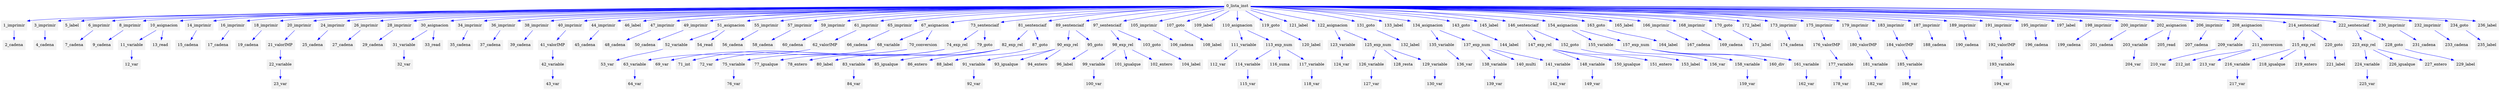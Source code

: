 digraph G {node[shape=box, style=filled, color=Gray95]; edge[color=blue];rankdir=UD 

"0_lista_inst"->"1_imprimir"
"1_imprimir"->"2_cadena"


"0_lista_inst"->"3_imprimir"
"3_imprimir"->"4_cadena"


"0_lista_inst"->"5_label"

"0_lista_inst"->"6_imprimir"
"6_imprimir"->"7_cadena"


"0_lista_inst"->"8_imprimir"
"8_imprimir"->"9_cadena"


"0_lista_inst"->"10_asignacion"
"10_asignacion"->"11_variable"
"11_variable"->"12_var"


"10_asignacion"->"13_read"


"0_lista_inst"->"14_imprimir"
"14_imprimir"->"15_cadena"


"0_lista_inst"->"16_imprimir"
"16_imprimir"->"17_cadena"


"0_lista_inst"->"18_imprimir"
"18_imprimir"->"19_cadena"


"0_lista_inst"->"20_imprimir"
"20_imprimir"->"21_valorIMP"
"21_valorIMP"->"22_variable"
"22_variable"->"23_var"




"0_lista_inst"->"24_imprimir"
"24_imprimir"->"25_cadena"


"0_lista_inst"->"26_imprimir"
"26_imprimir"->"27_cadena"


"0_lista_inst"->"28_imprimir"
"28_imprimir"->"29_cadena"


"0_lista_inst"->"30_asignacion"
"30_asignacion"->"31_variable"
"31_variable"->"32_var"


"30_asignacion"->"33_read"


"0_lista_inst"->"34_imprimir"
"34_imprimir"->"35_cadena"


"0_lista_inst"->"36_imprimir"
"36_imprimir"->"37_cadena"


"0_lista_inst"->"38_imprimir"
"38_imprimir"->"39_cadena"


"0_lista_inst"->"40_imprimir"
"40_imprimir"->"41_valorIMP"
"41_valorIMP"->"42_variable"
"42_variable"->"43_var"




"0_lista_inst"->"44_imprimir"
"44_imprimir"->"45_cadena"


"0_lista_inst"->"46_label"

"0_lista_inst"->"47_imprimir"
"47_imprimir"->"48_cadena"


"0_lista_inst"->"49_imprimir"
"49_imprimir"->"50_cadena"


"0_lista_inst"->"51_asignacion"
"51_asignacion"->"52_variable"
"52_variable"->"53_var"


"51_asignacion"->"54_read"


"0_lista_inst"->"55_imprimir"
"55_imprimir"->"56_cadena"


"0_lista_inst"->"57_imprimir"
"57_imprimir"->"58_cadena"


"0_lista_inst"->"59_imprimir"
"59_imprimir"->"60_cadena"


"0_lista_inst"->"61_imprimir"
"61_imprimir"->"62_valorIMP"
"62_valorIMP"->"63_variable"
"63_variable"->"64_var"




"0_lista_inst"->"65_imprimir"
"65_imprimir"->"66_cadena"


"0_lista_inst"->"67_asignacion"
"67_asignacion"->"68_variable"
"68_variable"->"69_var"


"67_asignacion"->"70_conversion"
"70_conversion"->"71_int"

"70_conversion"->"72_var"



"0_lista_inst"->"73_sentenciaif"
"73_sentenciaif"->"74_exp_rel"
"74_exp_rel"->"75_variable"
"75_variable"->"76_var"


"74_exp_rel"->"77_igualque"

"74_exp_rel"->"78_entero"


"73_sentenciaif"->"79_goto"
"79_goto"->"80_label"



"0_lista_inst"->"81_sentenciaif"
"81_sentenciaif"->"82_exp_rel"
"82_exp_rel"->"83_variable"
"83_variable"->"84_var"


"82_exp_rel"->"85_igualque"

"82_exp_rel"->"86_entero"


"81_sentenciaif"->"87_goto"
"87_goto"->"88_label"



"0_lista_inst"->"89_sentenciaif"
"89_sentenciaif"->"90_exp_rel"
"90_exp_rel"->"91_variable"
"91_variable"->"92_var"


"90_exp_rel"->"93_igualque"

"90_exp_rel"->"94_entero"


"89_sentenciaif"->"95_goto"
"95_goto"->"96_label"



"0_lista_inst"->"97_sentenciaif"
"97_sentenciaif"->"98_exp_rel"
"98_exp_rel"->"99_variable"
"99_variable"->"100_var"


"98_exp_rel"->"101_igualque"

"98_exp_rel"->"102_entero"


"97_sentenciaif"->"103_goto"
"103_goto"->"104_label"



"0_lista_inst"->"105_imprimir"
"105_imprimir"->"106_cadena"


"0_lista_inst"->"107_goto"
"107_goto"->"108_label"


"0_lista_inst"->"109_label"

"0_lista_inst"->"110_asignacion"
"110_asignacion"->"111_variable"
"111_variable"->"112_var"


"110_asignacion"->"113_exp_num"
"113_exp_num"->"114_variable"
"114_variable"->"115_var"


"113_exp_num"->"116_suma"

"113_exp_num"->"117_variable"
"117_variable"->"118_var"




"0_lista_inst"->"119_goto"
"119_goto"->"120_label"


"0_lista_inst"->"121_label"

"0_lista_inst"->"122_asignacion"
"122_asignacion"->"123_variable"
"123_variable"->"124_var"


"122_asignacion"->"125_exp_num"
"125_exp_num"->"126_variable"
"126_variable"->"127_var"


"125_exp_num"->"128_resta"

"125_exp_num"->"129_variable"
"129_variable"->"130_var"




"0_lista_inst"->"131_goto"
"131_goto"->"132_label"


"0_lista_inst"->"133_label"

"0_lista_inst"->"134_asignacion"
"134_asignacion"->"135_variable"
"135_variable"->"136_var"


"134_asignacion"->"137_exp_num"
"137_exp_num"->"138_variable"
"138_variable"->"139_var"


"137_exp_num"->"140_multi"

"137_exp_num"->"141_variable"
"141_variable"->"142_var"




"0_lista_inst"->"143_goto"
"143_goto"->"144_label"


"0_lista_inst"->"145_label"

"0_lista_inst"->"146_sentenciaif"
"146_sentenciaif"->"147_exp_rel"
"147_exp_rel"->"148_variable"
"148_variable"->"149_var"


"147_exp_rel"->"150_igualque"

"147_exp_rel"->"151_entero"


"146_sentenciaif"->"152_goto"
"152_goto"->"153_label"



"0_lista_inst"->"154_asignacion"
"154_asignacion"->"155_variable"
"155_variable"->"156_var"


"154_asignacion"->"157_exp_num"
"157_exp_num"->"158_variable"
"158_variable"->"159_var"


"157_exp_num"->"160_div"

"157_exp_num"->"161_variable"
"161_variable"->"162_var"




"0_lista_inst"->"163_goto"
"163_goto"->"164_label"


"0_lista_inst"->"165_label"

"0_lista_inst"->"166_imprimir"
"166_imprimir"->"167_cadena"


"0_lista_inst"->"168_imprimir"
"168_imprimir"->"169_cadena"


"0_lista_inst"->"170_goto"
"170_goto"->"171_label"


"0_lista_inst"->"172_label"

"0_lista_inst"->"173_imprimir"
"173_imprimir"->"174_cadena"


"0_lista_inst"->"175_imprimir"
"175_imprimir"->"176_valorIMP"
"176_valorIMP"->"177_variable"
"177_variable"->"178_var"




"0_lista_inst"->"179_imprimir"
"179_imprimir"->"180_valorIMP"
"180_valorIMP"->"181_variable"
"181_variable"->"182_var"




"0_lista_inst"->"183_imprimir"
"183_imprimir"->"184_valorIMP"
"184_valorIMP"->"185_variable"
"185_variable"->"186_var"




"0_lista_inst"->"187_imprimir"
"187_imprimir"->"188_cadena"


"0_lista_inst"->"189_imprimir"
"189_imprimir"->"190_cadena"


"0_lista_inst"->"191_imprimir"
"191_imprimir"->"192_valorIMP"
"192_valorIMP"->"193_variable"
"193_variable"->"194_var"




"0_lista_inst"->"195_imprimir"
"195_imprimir"->"196_cadena"


"0_lista_inst"->"197_label"

"0_lista_inst"->"198_imprimir"
"198_imprimir"->"199_cadena"


"0_lista_inst"->"200_imprimir"
"200_imprimir"->"201_cadena"


"0_lista_inst"->"202_asignacion"
"202_asignacion"->"203_variable"
"203_variable"->"204_var"


"202_asignacion"->"205_read"


"0_lista_inst"->"206_imprimir"
"206_imprimir"->"207_cadena"


"0_lista_inst"->"208_asignacion"
"208_asignacion"->"209_variable"
"209_variable"->"210_var"


"208_asignacion"->"211_conversion"
"211_conversion"->"212_int"

"211_conversion"->"213_var"



"0_lista_inst"->"214_sentenciaif"
"214_sentenciaif"->"215_exp_rel"
"215_exp_rel"->"216_variable"
"216_variable"->"217_var"


"215_exp_rel"->"218_igualque"

"215_exp_rel"->"219_entero"


"214_sentenciaif"->"220_goto"
"220_goto"->"221_label"



"0_lista_inst"->"222_sentenciaif"
"222_sentenciaif"->"223_exp_rel"
"223_exp_rel"->"224_variable"
"224_variable"->"225_var"


"223_exp_rel"->"226_igualque"

"223_exp_rel"->"227_entero"


"222_sentenciaif"->"228_goto"
"228_goto"->"229_label"



"0_lista_inst"->"230_imprimir"
"230_imprimir"->"231_cadena"


"0_lista_inst"->"232_imprimir"
"232_imprimir"->"233_cadena"


"0_lista_inst"->"234_goto"
"234_goto"->"235_label"


"0_lista_inst"->"236_label"


}